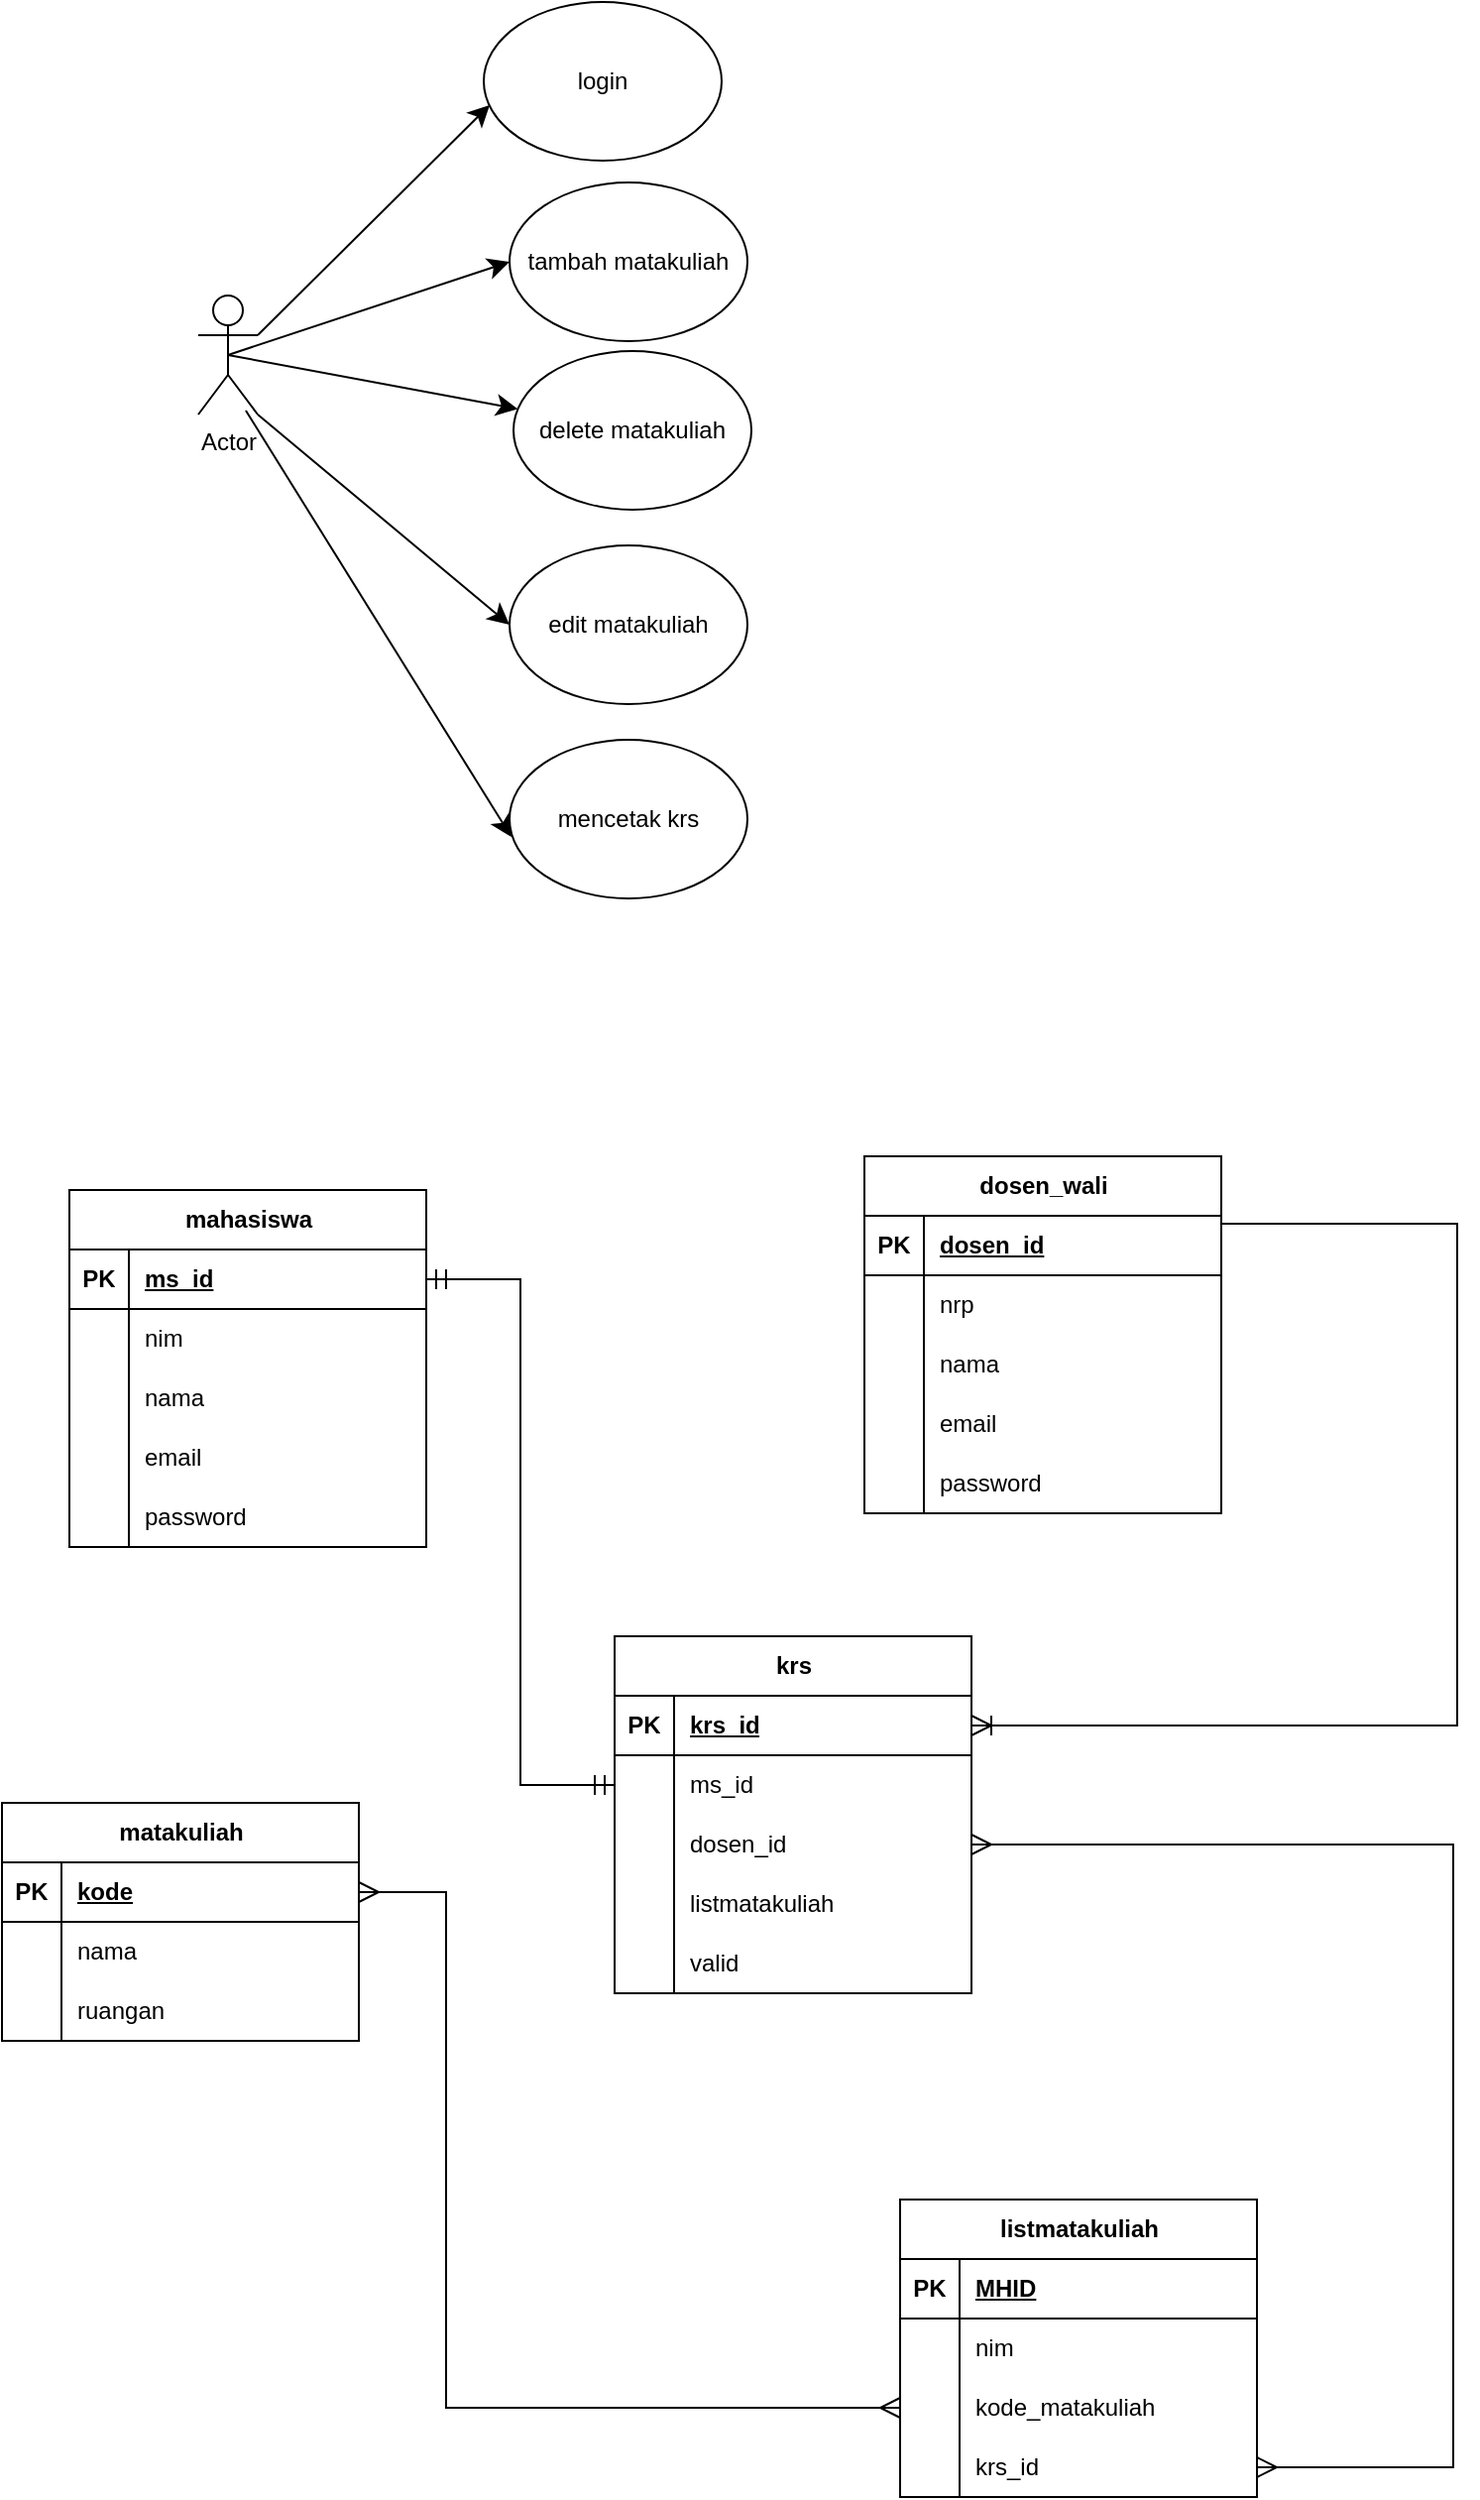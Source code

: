 <mxfile version="25.0.3">
  <diagram name="Page-1" id="zMR1uR6Ezq4-VWrQrcv6">
    <mxGraphModel dx="1403" dy="1650" grid="0" gridSize="10" guides="1" tooltips="1" connect="1" arrows="1" fold="1" page="0" pageScale="1" pageWidth="850" pageHeight="1100" math="0" shadow="0">
      <root>
        <mxCell id="0" />
        <mxCell id="1" parent="0" />
        <mxCell id="PEt-7iqWUEnWiHGqdoSB-10" style="edgeStyle=none;curved=1;rounded=0;orthogonalLoop=1;jettySize=auto;html=1;exitX=0.5;exitY=0.5;exitDx=0;exitDy=0;exitPerimeter=0;entryX=0;entryY=0.5;entryDx=0;entryDy=0;fontSize=12;startSize=8;endSize=8;" edge="1" parent="1" source="PEt-7iqWUEnWiHGqdoSB-1" target="PEt-7iqWUEnWiHGqdoSB-6">
          <mxGeometry relative="1" as="geometry" />
        </mxCell>
        <mxCell id="PEt-7iqWUEnWiHGqdoSB-13" style="edgeStyle=none;curved=1;rounded=0;orthogonalLoop=1;jettySize=auto;html=1;exitX=1;exitY=1;exitDx=0;exitDy=0;exitPerimeter=0;entryX=0;entryY=0.5;entryDx=0;entryDy=0;fontSize=12;startSize=8;endSize=8;" edge="1" parent="1" source="PEt-7iqWUEnWiHGqdoSB-1" target="PEt-7iqWUEnWiHGqdoSB-2">
          <mxGeometry relative="1" as="geometry" />
        </mxCell>
        <mxCell id="PEt-7iqWUEnWiHGqdoSB-14" style="edgeStyle=none;curved=1;rounded=0;orthogonalLoop=1;jettySize=auto;html=1;exitX=0.5;exitY=0.5;exitDx=0;exitDy=0;exitPerimeter=0;fontSize=12;startSize=8;endSize=8;" edge="1" parent="1" source="PEt-7iqWUEnWiHGqdoSB-1" target="PEt-7iqWUEnWiHGqdoSB-8">
          <mxGeometry relative="1" as="geometry" />
        </mxCell>
        <mxCell id="PEt-7iqWUEnWiHGqdoSB-1" value="Actor" style="shape=umlActor;verticalLabelPosition=bottom;verticalAlign=top;html=1;outlineConnect=0;" vertex="1" parent="1">
          <mxGeometry x="-32" y="137" width="30" height="60" as="geometry" />
        </mxCell>
        <mxCell id="PEt-7iqWUEnWiHGqdoSB-2" value="edit matakuliah" style="ellipse;whiteSpace=wrap;html=1;" vertex="1" parent="1">
          <mxGeometry x="125" y="263" width="120" height="80" as="geometry" />
        </mxCell>
        <mxCell id="PEt-7iqWUEnWiHGqdoSB-5" value="mencetak krs" style="ellipse;whiteSpace=wrap;html=1;" vertex="1" parent="1">
          <mxGeometry x="125" y="361" width="120" height="80" as="geometry" />
        </mxCell>
        <mxCell id="PEt-7iqWUEnWiHGqdoSB-6" value="tambah matakuliah" style="ellipse;whiteSpace=wrap;html=1;" vertex="1" parent="1">
          <mxGeometry x="125" y="80" width="120" height="80" as="geometry" />
        </mxCell>
        <mxCell id="PEt-7iqWUEnWiHGqdoSB-7" value="login" style="ellipse;whiteSpace=wrap;html=1;" vertex="1" parent="1">
          <mxGeometry x="112" y="-11" width="120" height="80" as="geometry" />
        </mxCell>
        <mxCell id="PEt-7iqWUEnWiHGqdoSB-8" value="delete matakuliah" style="ellipse;whiteSpace=wrap;html=1;" vertex="1" parent="1">
          <mxGeometry x="127" y="165" width="120" height="80" as="geometry" />
        </mxCell>
        <mxCell id="PEt-7iqWUEnWiHGqdoSB-9" style="edgeStyle=none;curved=1;rounded=0;orthogonalLoop=1;jettySize=auto;html=1;exitX=1;exitY=0.333;exitDx=0;exitDy=0;exitPerimeter=0;entryX=0.025;entryY=0.65;entryDx=0;entryDy=0;entryPerimeter=0;fontSize=12;startSize=8;endSize=8;" edge="1" parent="1" source="PEt-7iqWUEnWiHGqdoSB-1" target="PEt-7iqWUEnWiHGqdoSB-7">
          <mxGeometry relative="1" as="geometry" />
        </mxCell>
        <mxCell id="PEt-7iqWUEnWiHGqdoSB-11" style="edgeStyle=none;curved=1;rounded=0;orthogonalLoop=1;jettySize=auto;html=1;exitX=0.8;exitY=0.967;exitDx=0;exitDy=0;exitPerimeter=0;entryX=0.008;entryY=0.613;entryDx=0;entryDy=0;entryPerimeter=0;fontSize=12;startSize=8;endSize=8;" edge="1" parent="1" source="PEt-7iqWUEnWiHGqdoSB-1" target="PEt-7iqWUEnWiHGqdoSB-5">
          <mxGeometry relative="1" as="geometry" />
        </mxCell>
        <mxCell id="PEt-7iqWUEnWiHGqdoSB-15" value="mahasiswa" style="shape=table;startSize=30;container=1;collapsible=1;childLayout=tableLayout;fixedRows=1;rowLines=0;fontStyle=1;align=center;resizeLast=1;html=1;" vertex="1" parent="1">
          <mxGeometry x="-97" y="588" width="180" height="180" as="geometry" />
        </mxCell>
        <mxCell id="PEt-7iqWUEnWiHGqdoSB-16" value="" style="shape=tableRow;horizontal=0;startSize=0;swimlaneHead=0;swimlaneBody=0;fillColor=none;collapsible=0;dropTarget=0;points=[[0,0.5],[1,0.5]];portConstraint=eastwest;top=0;left=0;right=0;bottom=1;" vertex="1" parent="PEt-7iqWUEnWiHGqdoSB-15">
          <mxGeometry y="30" width="180" height="30" as="geometry" />
        </mxCell>
        <mxCell id="PEt-7iqWUEnWiHGqdoSB-17" value="PK" style="shape=partialRectangle;connectable=0;fillColor=none;top=0;left=0;bottom=0;right=0;fontStyle=1;overflow=hidden;whiteSpace=wrap;html=1;" vertex="1" parent="PEt-7iqWUEnWiHGqdoSB-16">
          <mxGeometry width="30" height="30" as="geometry">
            <mxRectangle width="30" height="30" as="alternateBounds" />
          </mxGeometry>
        </mxCell>
        <mxCell id="PEt-7iqWUEnWiHGqdoSB-18" value="ms_id" style="shape=partialRectangle;connectable=0;fillColor=none;top=0;left=0;bottom=0;right=0;align=left;spacingLeft=6;fontStyle=5;overflow=hidden;whiteSpace=wrap;html=1;" vertex="1" parent="PEt-7iqWUEnWiHGqdoSB-16">
          <mxGeometry x="30" width="150" height="30" as="geometry">
            <mxRectangle width="150" height="30" as="alternateBounds" />
          </mxGeometry>
        </mxCell>
        <mxCell id="PEt-7iqWUEnWiHGqdoSB-19" value="" style="shape=tableRow;horizontal=0;startSize=0;swimlaneHead=0;swimlaneBody=0;fillColor=none;collapsible=0;dropTarget=0;points=[[0,0.5],[1,0.5]];portConstraint=eastwest;top=0;left=0;right=0;bottom=0;" vertex="1" parent="PEt-7iqWUEnWiHGqdoSB-15">
          <mxGeometry y="60" width="180" height="30" as="geometry" />
        </mxCell>
        <mxCell id="PEt-7iqWUEnWiHGqdoSB-20" value="" style="shape=partialRectangle;connectable=0;fillColor=none;top=0;left=0;bottom=0;right=0;editable=1;overflow=hidden;whiteSpace=wrap;html=1;" vertex="1" parent="PEt-7iqWUEnWiHGqdoSB-19">
          <mxGeometry width="30" height="30" as="geometry">
            <mxRectangle width="30" height="30" as="alternateBounds" />
          </mxGeometry>
        </mxCell>
        <mxCell id="PEt-7iqWUEnWiHGqdoSB-21" value="nim" style="shape=partialRectangle;connectable=0;fillColor=none;top=0;left=0;bottom=0;right=0;align=left;spacingLeft=6;overflow=hidden;whiteSpace=wrap;html=1;" vertex="1" parent="PEt-7iqWUEnWiHGqdoSB-19">
          <mxGeometry x="30" width="150" height="30" as="geometry">
            <mxRectangle width="150" height="30" as="alternateBounds" />
          </mxGeometry>
        </mxCell>
        <mxCell id="PEt-7iqWUEnWiHGqdoSB-22" value="" style="shape=tableRow;horizontal=0;startSize=0;swimlaneHead=0;swimlaneBody=0;fillColor=none;collapsible=0;dropTarget=0;points=[[0,0.5],[1,0.5]];portConstraint=eastwest;top=0;left=0;right=0;bottom=0;" vertex="1" parent="PEt-7iqWUEnWiHGqdoSB-15">
          <mxGeometry y="90" width="180" height="30" as="geometry" />
        </mxCell>
        <mxCell id="PEt-7iqWUEnWiHGqdoSB-23" value="" style="shape=partialRectangle;connectable=0;fillColor=none;top=0;left=0;bottom=0;right=0;editable=1;overflow=hidden;whiteSpace=wrap;html=1;" vertex="1" parent="PEt-7iqWUEnWiHGqdoSB-22">
          <mxGeometry width="30" height="30" as="geometry">
            <mxRectangle width="30" height="30" as="alternateBounds" />
          </mxGeometry>
        </mxCell>
        <mxCell id="PEt-7iqWUEnWiHGqdoSB-24" value="nama" style="shape=partialRectangle;connectable=0;fillColor=none;top=0;left=0;bottom=0;right=0;align=left;spacingLeft=6;overflow=hidden;whiteSpace=wrap;html=1;" vertex="1" parent="PEt-7iqWUEnWiHGqdoSB-22">
          <mxGeometry x="30" width="150" height="30" as="geometry">
            <mxRectangle width="150" height="30" as="alternateBounds" />
          </mxGeometry>
        </mxCell>
        <mxCell id="PEt-7iqWUEnWiHGqdoSB-25" value="" style="shape=tableRow;horizontal=0;startSize=0;swimlaneHead=0;swimlaneBody=0;fillColor=none;collapsible=0;dropTarget=0;points=[[0,0.5],[1,0.5]];portConstraint=eastwest;top=0;left=0;right=0;bottom=0;" vertex="1" parent="PEt-7iqWUEnWiHGqdoSB-15">
          <mxGeometry y="120" width="180" height="30" as="geometry" />
        </mxCell>
        <mxCell id="PEt-7iqWUEnWiHGqdoSB-26" value="" style="shape=partialRectangle;connectable=0;fillColor=none;top=0;left=0;bottom=0;right=0;editable=1;overflow=hidden;whiteSpace=wrap;html=1;" vertex="1" parent="PEt-7iqWUEnWiHGqdoSB-25">
          <mxGeometry width="30" height="30" as="geometry">
            <mxRectangle width="30" height="30" as="alternateBounds" />
          </mxGeometry>
        </mxCell>
        <mxCell id="PEt-7iqWUEnWiHGqdoSB-27" value="email" style="shape=partialRectangle;connectable=0;fillColor=none;top=0;left=0;bottom=0;right=0;align=left;spacingLeft=6;overflow=hidden;whiteSpace=wrap;html=1;" vertex="1" parent="PEt-7iqWUEnWiHGqdoSB-25">
          <mxGeometry x="30" width="150" height="30" as="geometry">
            <mxRectangle width="150" height="30" as="alternateBounds" />
          </mxGeometry>
        </mxCell>
        <mxCell id="PEt-7iqWUEnWiHGqdoSB-42" value="" style="shape=tableRow;horizontal=0;startSize=0;swimlaneHead=0;swimlaneBody=0;fillColor=none;collapsible=0;dropTarget=0;points=[[0,0.5],[1,0.5]];portConstraint=eastwest;top=0;left=0;right=0;bottom=0;" vertex="1" parent="PEt-7iqWUEnWiHGqdoSB-15">
          <mxGeometry y="150" width="180" height="30" as="geometry" />
        </mxCell>
        <mxCell id="PEt-7iqWUEnWiHGqdoSB-43" value="" style="shape=partialRectangle;connectable=0;fillColor=none;top=0;left=0;bottom=0;right=0;editable=1;overflow=hidden;whiteSpace=wrap;html=1;" vertex="1" parent="PEt-7iqWUEnWiHGqdoSB-42">
          <mxGeometry width="30" height="30" as="geometry">
            <mxRectangle width="30" height="30" as="alternateBounds" />
          </mxGeometry>
        </mxCell>
        <mxCell id="PEt-7iqWUEnWiHGqdoSB-44" value="password" style="shape=partialRectangle;connectable=0;fillColor=none;top=0;left=0;bottom=0;right=0;align=left;spacingLeft=6;overflow=hidden;whiteSpace=wrap;html=1;" vertex="1" parent="PEt-7iqWUEnWiHGqdoSB-42">
          <mxGeometry x="30" width="150" height="30" as="geometry">
            <mxRectangle width="150" height="30" as="alternateBounds" />
          </mxGeometry>
        </mxCell>
        <mxCell id="PEt-7iqWUEnWiHGqdoSB-45" value="dosen_wali" style="shape=table;startSize=30;container=1;collapsible=1;childLayout=tableLayout;fixedRows=1;rowLines=0;fontStyle=1;align=center;resizeLast=1;html=1;" vertex="1" parent="1">
          <mxGeometry x="304" y="571" width="180" height="180" as="geometry" />
        </mxCell>
        <mxCell id="PEt-7iqWUEnWiHGqdoSB-46" value="" style="shape=tableRow;horizontal=0;startSize=0;swimlaneHead=0;swimlaneBody=0;fillColor=none;collapsible=0;dropTarget=0;points=[[0,0.5],[1,0.5]];portConstraint=eastwest;top=0;left=0;right=0;bottom=1;" vertex="1" parent="PEt-7iqWUEnWiHGqdoSB-45">
          <mxGeometry y="30" width="180" height="30" as="geometry" />
        </mxCell>
        <mxCell id="PEt-7iqWUEnWiHGqdoSB-47" value="PK" style="shape=partialRectangle;connectable=0;fillColor=none;top=0;left=0;bottom=0;right=0;fontStyle=1;overflow=hidden;whiteSpace=wrap;html=1;" vertex="1" parent="PEt-7iqWUEnWiHGqdoSB-46">
          <mxGeometry width="30" height="30" as="geometry">
            <mxRectangle width="30" height="30" as="alternateBounds" />
          </mxGeometry>
        </mxCell>
        <mxCell id="PEt-7iqWUEnWiHGqdoSB-48" value="dosen_id" style="shape=partialRectangle;connectable=0;fillColor=none;top=0;left=0;bottom=0;right=0;align=left;spacingLeft=6;fontStyle=5;overflow=hidden;whiteSpace=wrap;html=1;" vertex="1" parent="PEt-7iqWUEnWiHGqdoSB-46">
          <mxGeometry x="30" width="150" height="30" as="geometry">
            <mxRectangle width="150" height="30" as="alternateBounds" />
          </mxGeometry>
        </mxCell>
        <mxCell id="PEt-7iqWUEnWiHGqdoSB-49" value="" style="shape=tableRow;horizontal=0;startSize=0;swimlaneHead=0;swimlaneBody=0;fillColor=none;collapsible=0;dropTarget=0;points=[[0,0.5],[1,0.5]];portConstraint=eastwest;top=0;left=0;right=0;bottom=0;" vertex="1" parent="PEt-7iqWUEnWiHGqdoSB-45">
          <mxGeometry y="60" width="180" height="30" as="geometry" />
        </mxCell>
        <mxCell id="PEt-7iqWUEnWiHGqdoSB-50" value="" style="shape=partialRectangle;connectable=0;fillColor=none;top=0;left=0;bottom=0;right=0;editable=1;overflow=hidden;whiteSpace=wrap;html=1;" vertex="1" parent="PEt-7iqWUEnWiHGqdoSB-49">
          <mxGeometry width="30" height="30" as="geometry">
            <mxRectangle width="30" height="30" as="alternateBounds" />
          </mxGeometry>
        </mxCell>
        <mxCell id="PEt-7iqWUEnWiHGqdoSB-51" value="nrp" style="shape=partialRectangle;connectable=0;fillColor=none;top=0;left=0;bottom=0;right=0;align=left;spacingLeft=6;overflow=hidden;whiteSpace=wrap;html=1;" vertex="1" parent="PEt-7iqWUEnWiHGqdoSB-49">
          <mxGeometry x="30" width="150" height="30" as="geometry">
            <mxRectangle width="150" height="30" as="alternateBounds" />
          </mxGeometry>
        </mxCell>
        <mxCell id="PEt-7iqWUEnWiHGqdoSB-52" value="" style="shape=tableRow;horizontal=0;startSize=0;swimlaneHead=0;swimlaneBody=0;fillColor=none;collapsible=0;dropTarget=0;points=[[0,0.5],[1,0.5]];portConstraint=eastwest;top=0;left=0;right=0;bottom=0;" vertex="1" parent="PEt-7iqWUEnWiHGqdoSB-45">
          <mxGeometry y="90" width="180" height="30" as="geometry" />
        </mxCell>
        <mxCell id="PEt-7iqWUEnWiHGqdoSB-53" value="" style="shape=partialRectangle;connectable=0;fillColor=none;top=0;left=0;bottom=0;right=0;editable=1;overflow=hidden;whiteSpace=wrap;html=1;" vertex="1" parent="PEt-7iqWUEnWiHGqdoSB-52">
          <mxGeometry width="30" height="30" as="geometry">
            <mxRectangle width="30" height="30" as="alternateBounds" />
          </mxGeometry>
        </mxCell>
        <mxCell id="PEt-7iqWUEnWiHGqdoSB-54" value="nama" style="shape=partialRectangle;connectable=0;fillColor=none;top=0;left=0;bottom=0;right=0;align=left;spacingLeft=6;overflow=hidden;whiteSpace=wrap;html=1;" vertex="1" parent="PEt-7iqWUEnWiHGqdoSB-52">
          <mxGeometry x="30" width="150" height="30" as="geometry">
            <mxRectangle width="150" height="30" as="alternateBounds" />
          </mxGeometry>
        </mxCell>
        <mxCell id="PEt-7iqWUEnWiHGqdoSB-55" value="" style="shape=tableRow;horizontal=0;startSize=0;swimlaneHead=0;swimlaneBody=0;fillColor=none;collapsible=0;dropTarget=0;points=[[0,0.5],[1,0.5]];portConstraint=eastwest;top=0;left=0;right=0;bottom=0;" vertex="1" parent="PEt-7iqWUEnWiHGqdoSB-45">
          <mxGeometry y="120" width="180" height="30" as="geometry" />
        </mxCell>
        <mxCell id="PEt-7iqWUEnWiHGqdoSB-56" value="" style="shape=partialRectangle;connectable=0;fillColor=none;top=0;left=0;bottom=0;right=0;editable=1;overflow=hidden;whiteSpace=wrap;html=1;" vertex="1" parent="PEt-7iqWUEnWiHGqdoSB-55">
          <mxGeometry width="30" height="30" as="geometry">
            <mxRectangle width="30" height="30" as="alternateBounds" />
          </mxGeometry>
        </mxCell>
        <mxCell id="PEt-7iqWUEnWiHGqdoSB-57" value="email" style="shape=partialRectangle;connectable=0;fillColor=none;top=0;left=0;bottom=0;right=0;align=left;spacingLeft=6;overflow=hidden;whiteSpace=wrap;html=1;" vertex="1" parent="PEt-7iqWUEnWiHGqdoSB-55">
          <mxGeometry x="30" width="150" height="30" as="geometry">
            <mxRectangle width="150" height="30" as="alternateBounds" />
          </mxGeometry>
        </mxCell>
        <mxCell id="PEt-7iqWUEnWiHGqdoSB-58" value="" style="shape=tableRow;horizontal=0;startSize=0;swimlaneHead=0;swimlaneBody=0;fillColor=none;collapsible=0;dropTarget=0;points=[[0,0.5],[1,0.5]];portConstraint=eastwest;top=0;left=0;right=0;bottom=0;" vertex="1" parent="PEt-7iqWUEnWiHGqdoSB-45">
          <mxGeometry y="150" width="180" height="30" as="geometry" />
        </mxCell>
        <mxCell id="PEt-7iqWUEnWiHGqdoSB-59" value="" style="shape=partialRectangle;connectable=0;fillColor=none;top=0;left=0;bottom=0;right=0;editable=1;overflow=hidden;whiteSpace=wrap;html=1;" vertex="1" parent="PEt-7iqWUEnWiHGqdoSB-58">
          <mxGeometry width="30" height="30" as="geometry">
            <mxRectangle width="30" height="30" as="alternateBounds" />
          </mxGeometry>
        </mxCell>
        <mxCell id="PEt-7iqWUEnWiHGqdoSB-60" value="password" style="shape=partialRectangle;connectable=0;fillColor=none;top=0;left=0;bottom=0;right=0;align=left;spacingLeft=6;overflow=hidden;whiteSpace=wrap;html=1;" vertex="1" parent="PEt-7iqWUEnWiHGqdoSB-58">
          <mxGeometry x="30" width="150" height="30" as="geometry">
            <mxRectangle width="150" height="30" as="alternateBounds" />
          </mxGeometry>
        </mxCell>
        <mxCell id="PEt-7iqWUEnWiHGqdoSB-61" value="matakuliah" style="shape=table;startSize=30;container=1;collapsible=1;childLayout=tableLayout;fixedRows=1;rowLines=0;fontStyle=1;align=center;resizeLast=1;html=1;" vertex="1" parent="1">
          <mxGeometry x="-131" y="897" width="180" height="120" as="geometry" />
        </mxCell>
        <mxCell id="PEt-7iqWUEnWiHGqdoSB-62" value="" style="shape=tableRow;horizontal=0;startSize=0;swimlaneHead=0;swimlaneBody=0;fillColor=none;collapsible=0;dropTarget=0;points=[[0,0.5],[1,0.5]];portConstraint=eastwest;top=0;left=0;right=0;bottom=1;" vertex="1" parent="PEt-7iqWUEnWiHGqdoSB-61">
          <mxGeometry y="30" width="180" height="30" as="geometry" />
        </mxCell>
        <mxCell id="PEt-7iqWUEnWiHGqdoSB-63" value="PK" style="shape=partialRectangle;connectable=0;fillColor=none;top=0;left=0;bottom=0;right=0;fontStyle=1;overflow=hidden;whiteSpace=wrap;html=1;" vertex="1" parent="PEt-7iqWUEnWiHGqdoSB-62">
          <mxGeometry width="30" height="30" as="geometry">
            <mxRectangle width="30" height="30" as="alternateBounds" />
          </mxGeometry>
        </mxCell>
        <mxCell id="PEt-7iqWUEnWiHGqdoSB-64" value="kode" style="shape=partialRectangle;connectable=0;fillColor=none;top=0;left=0;bottom=0;right=0;align=left;spacingLeft=6;fontStyle=5;overflow=hidden;whiteSpace=wrap;html=1;" vertex="1" parent="PEt-7iqWUEnWiHGqdoSB-62">
          <mxGeometry x="30" width="150" height="30" as="geometry">
            <mxRectangle width="150" height="30" as="alternateBounds" />
          </mxGeometry>
        </mxCell>
        <mxCell id="PEt-7iqWUEnWiHGqdoSB-65" value="" style="shape=tableRow;horizontal=0;startSize=0;swimlaneHead=0;swimlaneBody=0;fillColor=none;collapsible=0;dropTarget=0;points=[[0,0.5],[1,0.5]];portConstraint=eastwest;top=0;left=0;right=0;bottom=0;" vertex="1" parent="PEt-7iqWUEnWiHGqdoSB-61">
          <mxGeometry y="60" width="180" height="30" as="geometry" />
        </mxCell>
        <mxCell id="PEt-7iqWUEnWiHGqdoSB-66" value="" style="shape=partialRectangle;connectable=0;fillColor=none;top=0;left=0;bottom=0;right=0;editable=1;overflow=hidden;whiteSpace=wrap;html=1;" vertex="1" parent="PEt-7iqWUEnWiHGqdoSB-65">
          <mxGeometry width="30" height="30" as="geometry">
            <mxRectangle width="30" height="30" as="alternateBounds" />
          </mxGeometry>
        </mxCell>
        <mxCell id="PEt-7iqWUEnWiHGqdoSB-67" value="nama" style="shape=partialRectangle;connectable=0;fillColor=none;top=0;left=0;bottom=0;right=0;align=left;spacingLeft=6;overflow=hidden;whiteSpace=wrap;html=1;" vertex="1" parent="PEt-7iqWUEnWiHGqdoSB-65">
          <mxGeometry x="30" width="150" height="30" as="geometry">
            <mxRectangle width="150" height="30" as="alternateBounds" />
          </mxGeometry>
        </mxCell>
        <mxCell id="PEt-7iqWUEnWiHGqdoSB-68" value="" style="shape=tableRow;horizontal=0;startSize=0;swimlaneHead=0;swimlaneBody=0;fillColor=none;collapsible=0;dropTarget=0;points=[[0,0.5],[1,0.5]];portConstraint=eastwest;top=0;left=0;right=0;bottom=0;" vertex="1" parent="PEt-7iqWUEnWiHGqdoSB-61">
          <mxGeometry y="90" width="180" height="30" as="geometry" />
        </mxCell>
        <mxCell id="PEt-7iqWUEnWiHGqdoSB-69" value="" style="shape=partialRectangle;connectable=0;fillColor=none;top=0;left=0;bottom=0;right=0;editable=1;overflow=hidden;whiteSpace=wrap;html=1;" vertex="1" parent="PEt-7iqWUEnWiHGqdoSB-68">
          <mxGeometry width="30" height="30" as="geometry">
            <mxRectangle width="30" height="30" as="alternateBounds" />
          </mxGeometry>
        </mxCell>
        <mxCell id="PEt-7iqWUEnWiHGqdoSB-70" value="ruangan" style="shape=partialRectangle;connectable=0;fillColor=none;top=0;left=0;bottom=0;right=0;align=left;spacingLeft=6;overflow=hidden;whiteSpace=wrap;html=1;" vertex="1" parent="PEt-7iqWUEnWiHGqdoSB-68">
          <mxGeometry x="30" width="150" height="30" as="geometry">
            <mxRectangle width="150" height="30" as="alternateBounds" />
          </mxGeometry>
        </mxCell>
        <mxCell id="PEt-7iqWUEnWiHGqdoSB-77" value="krs" style="shape=table;startSize=30;container=1;collapsible=1;childLayout=tableLayout;fixedRows=1;rowLines=0;fontStyle=1;align=center;resizeLast=1;html=1;" vertex="1" parent="1">
          <mxGeometry x="178" y="813" width="180" height="180" as="geometry" />
        </mxCell>
        <mxCell id="PEt-7iqWUEnWiHGqdoSB-78" value="" style="shape=tableRow;horizontal=0;startSize=0;swimlaneHead=0;swimlaneBody=0;fillColor=none;collapsible=0;dropTarget=0;points=[[0,0.5],[1,0.5]];portConstraint=eastwest;top=0;left=0;right=0;bottom=1;" vertex="1" parent="PEt-7iqWUEnWiHGqdoSB-77">
          <mxGeometry y="30" width="180" height="30" as="geometry" />
        </mxCell>
        <mxCell id="PEt-7iqWUEnWiHGqdoSB-79" value="PK" style="shape=partialRectangle;connectable=0;fillColor=none;top=0;left=0;bottom=0;right=0;fontStyle=1;overflow=hidden;whiteSpace=wrap;html=1;" vertex="1" parent="PEt-7iqWUEnWiHGqdoSB-78">
          <mxGeometry width="30" height="30" as="geometry">
            <mxRectangle width="30" height="30" as="alternateBounds" />
          </mxGeometry>
        </mxCell>
        <mxCell id="PEt-7iqWUEnWiHGqdoSB-80" value="krs_id" style="shape=partialRectangle;connectable=0;fillColor=none;top=0;left=0;bottom=0;right=0;align=left;spacingLeft=6;fontStyle=5;overflow=hidden;whiteSpace=wrap;html=1;" vertex="1" parent="PEt-7iqWUEnWiHGqdoSB-78">
          <mxGeometry x="30" width="150" height="30" as="geometry">
            <mxRectangle width="150" height="30" as="alternateBounds" />
          </mxGeometry>
        </mxCell>
        <mxCell id="PEt-7iqWUEnWiHGqdoSB-81" value="" style="shape=tableRow;horizontal=0;startSize=0;swimlaneHead=0;swimlaneBody=0;fillColor=none;collapsible=0;dropTarget=0;points=[[0,0.5],[1,0.5]];portConstraint=eastwest;top=0;left=0;right=0;bottom=0;" vertex="1" parent="PEt-7iqWUEnWiHGqdoSB-77">
          <mxGeometry y="60" width="180" height="30" as="geometry" />
        </mxCell>
        <mxCell id="PEt-7iqWUEnWiHGqdoSB-82" value="" style="shape=partialRectangle;connectable=0;fillColor=none;top=0;left=0;bottom=0;right=0;editable=1;overflow=hidden;whiteSpace=wrap;html=1;" vertex="1" parent="PEt-7iqWUEnWiHGqdoSB-81">
          <mxGeometry width="30" height="30" as="geometry">
            <mxRectangle width="30" height="30" as="alternateBounds" />
          </mxGeometry>
        </mxCell>
        <mxCell id="PEt-7iqWUEnWiHGqdoSB-83" value="ms_id" style="shape=partialRectangle;connectable=0;fillColor=none;top=0;left=0;bottom=0;right=0;align=left;spacingLeft=6;overflow=hidden;whiteSpace=wrap;html=1;" vertex="1" parent="PEt-7iqWUEnWiHGqdoSB-81">
          <mxGeometry x="30" width="150" height="30" as="geometry">
            <mxRectangle width="150" height="30" as="alternateBounds" />
          </mxGeometry>
        </mxCell>
        <mxCell id="PEt-7iqWUEnWiHGqdoSB-84" value="" style="shape=tableRow;horizontal=0;startSize=0;swimlaneHead=0;swimlaneBody=0;fillColor=none;collapsible=0;dropTarget=0;points=[[0,0.5],[1,0.5]];portConstraint=eastwest;top=0;left=0;right=0;bottom=0;" vertex="1" parent="PEt-7iqWUEnWiHGqdoSB-77">
          <mxGeometry y="90" width="180" height="30" as="geometry" />
        </mxCell>
        <mxCell id="PEt-7iqWUEnWiHGqdoSB-85" value="" style="shape=partialRectangle;connectable=0;fillColor=none;top=0;left=0;bottom=0;right=0;editable=1;overflow=hidden;whiteSpace=wrap;html=1;" vertex="1" parent="PEt-7iqWUEnWiHGqdoSB-84">
          <mxGeometry width="30" height="30" as="geometry">
            <mxRectangle width="30" height="30" as="alternateBounds" />
          </mxGeometry>
        </mxCell>
        <mxCell id="PEt-7iqWUEnWiHGqdoSB-86" value="dosen_id" style="shape=partialRectangle;connectable=0;fillColor=none;top=0;left=0;bottom=0;right=0;align=left;spacingLeft=6;overflow=hidden;whiteSpace=wrap;html=1;" vertex="1" parent="PEt-7iqWUEnWiHGqdoSB-84">
          <mxGeometry x="30" width="150" height="30" as="geometry">
            <mxRectangle width="150" height="30" as="alternateBounds" />
          </mxGeometry>
        </mxCell>
        <mxCell id="PEt-7iqWUEnWiHGqdoSB-87" value="" style="shape=tableRow;horizontal=0;startSize=0;swimlaneHead=0;swimlaneBody=0;fillColor=none;collapsible=0;dropTarget=0;points=[[0,0.5],[1,0.5]];portConstraint=eastwest;top=0;left=0;right=0;bottom=0;" vertex="1" parent="PEt-7iqWUEnWiHGqdoSB-77">
          <mxGeometry y="120" width="180" height="30" as="geometry" />
        </mxCell>
        <mxCell id="PEt-7iqWUEnWiHGqdoSB-88" value="" style="shape=partialRectangle;connectable=0;fillColor=none;top=0;left=0;bottom=0;right=0;editable=1;overflow=hidden;whiteSpace=wrap;html=1;" vertex="1" parent="PEt-7iqWUEnWiHGqdoSB-87">
          <mxGeometry width="30" height="30" as="geometry">
            <mxRectangle width="30" height="30" as="alternateBounds" />
          </mxGeometry>
        </mxCell>
        <mxCell id="PEt-7iqWUEnWiHGqdoSB-89" value="listmatakuliah" style="shape=partialRectangle;connectable=0;fillColor=none;top=0;left=0;bottom=0;right=0;align=left;spacingLeft=6;overflow=hidden;whiteSpace=wrap;html=1;" vertex="1" parent="PEt-7iqWUEnWiHGqdoSB-87">
          <mxGeometry x="30" width="150" height="30" as="geometry">
            <mxRectangle width="150" height="30" as="alternateBounds" />
          </mxGeometry>
        </mxCell>
        <mxCell id="PEt-7iqWUEnWiHGqdoSB-90" value="" style="shape=tableRow;horizontal=0;startSize=0;swimlaneHead=0;swimlaneBody=0;fillColor=none;collapsible=0;dropTarget=0;points=[[0,0.5],[1,0.5]];portConstraint=eastwest;top=0;left=0;right=0;bottom=0;" vertex="1" parent="PEt-7iqWUEnWiHGqdoSB-77">
          <mxGeometry y="150" width="180" height="30" as="geometry" />
        </mxCell>
        <mxCell id="PEt-7iqWUEnWiHGqdoSB-91" value="" style="shape=partialRectangle;connectable=0;fillColor=none;top=0;left=0;bottom=0;right=0;editable=1;overflow=hidden;whiteSpace=wrap;html=1;" vertex="1" parent="PEt-7iqWUEnWiHGqdoSB-90">
          <mxGeometry width="30" height="30" as="geometry">
            <mxRectangle width="30" height="30" as="alternateBounds" />
          </mxGeometry>
        </mxCell>
        <mxCell id="PEt-7iqWUEnWiHGqdoSB-92" value="valid" style="shape=partialRectangle;connectable=0;fillColor=none;top=0;left=0;bottom=0;right=0;align=left;spacingLeft=6;overflow=hidden;whiteSpace=wrap;html=1;" vertex="1" parent="PEt-7iqWUEnWiHGqdoSB-90">
          <mxGeometry x="30" width="150" height="30" as="geometry">
            <mxRectangle width="150" height="30" as="alternateBounds" />
          </mxGeometry>
        </mxCell>
        <mxCell id="PEt-7iqWUEnWiHGqdoSB-94" value="" style="edgeStyle=elbowEdgeStyle;fontSize=12;html=1;endArrow=ERmandOne;startArrow=ERmandOne;rounded=0;startSize=8;endSize=8;exitX=1;exitY=0.5;exitDx=0;exitDy=0;entryX=0;entryY=0.5;entryDx=0;entryDy=0;" edge="1" parent="1" source="PEt-7iqWUEnWiHGqdoSB-16" target="PEt-7iqWUEnWiHGqdoSB-81">
          <mxGeometry width="100" height="100" relative="1" as="geometry">
            <mxPoint x="150" y="620" as="sourcePoint" />
            <mxPoint x="250" y="520" as="targetPoint" />
          </mxGeometry>
        </mxCell>
        <mxCell id="PEt-7iqWUEnWiHGqdoSB-95" value="" style="edgeStyle=orthogonalEdgeStyle;fontSize=12;html=1;endArrow=ERoneToMany;rounded=0;startSize=8;endSize=8;exitX=1;exitY=0.5;exitDx=0;exitDy=0;entryX=1;entryY=0.5;entryDx=0;entryDy=0;" edge="1" parent="1" source="PEt-7iqWUEnWiHGqdoSB-46" target="PEt-7iqWUEnWiHGqdoSB-78">
          <mxGeometry width="100" height="100" relative="1" as="geometry">
            <mxPoint x="150" y="620" as="sourcePoint" />
            <mxPoint x="453" y="846" as="targetPoint" />
            <Array as="points">
              <mxPoint x="484" y="605" />
              <mxPoint x="603" y="605" />
              <mxPoint x="603" y="858" />
            </Array>
          </mxGeometry>
        </mxCell>
        <mxCell id="PEt-7iqWUEnWiHGqdoSB-96" value="listmatakuliah" style="shape=table;startSize=30;container=1;collapsible=1;childLayout=tableLayout;fixedRows=1;rowLines=0;fontStyle=1;align=center;resizeLast=1;html=1;" vertex="1" parent="1">
          <mxGeometry x="322" y="1097" width="180" height="150" as="geometry" />
        </mxCell>
        <mxCell id="PEt-7iqWUEnWiHGqdoSB-97" value="" style="shape=tableRow;horizontal=0;startSize=0;swimlaneHead=0;swimlaneBody=0;fillColor=none;collapsible=0;dropTarget=0;points=[[0,0.5],[1,0.5]];portConstraint=eastwest;top=0;left=0;right=0;bottom=1;" vertex="1" parent="PEt-7iqWUEnWiHGqdoSB-96">
          <mxGeometry y="30" width="180" height="30" as="geometry" />
        </mxCell>
        <mxCell id="PEt-7iqWUEnWiHGqdoSB-98" value="PK" style="shape=partialRectangle;connectable=0;fillColor=none;top=0;left=0;bottom=0;right=0;fontStyle=1;overflow=hidden;whiteSpace=wrap;html=1;" vertex="1" parent="PEt-7iqWUEnWiHGqdoSB-97">
          <mxGeometry width="30" height="30" as="geometry">
            <mxRectangle width="30" height="30" as="alternateBounds" />
          </mxGeometry>
        </mxCell>
        <mxCell id="PEt-7iqWUEnWiHGqdoSB-99" value="MHID" style="shape=partialRectangle;connectable=0;fillColor=none;top=0;left=0;bottom=0;right=0;align=left;spacingLeft=6;fontStyle=5;overflow=hidden;whiteSpace=wrap;html=1;" vertex="1" parent="PEt-7iqWUEnWiHGqdoSB-97">
          <mxGeometry x="30" width="150" height="30" as="geometry">
            <mxRectangle width="150" height="30" as="alternateBounds" />
          </mxGeometry>
        </mxCell>
        <mxCell id="PEt-7iqWUEnWiHGqdoSB-100" value="" style="shape=tableRow;horizontal=0;startSize=0;swimlaneHead=0;swimlaneBody=0;fillColor=none;collapsible=0;dropTarget=0;points=[[0,0.5],[1,0.5]];portConstraint=eastwest;top=0;left=0;right=0;bottom=0;" vertex="1" parent="PEt-7iqWUEnWiHGqdoSB-96">
          <mxGeometry y="60" width="180" height="30" as="geometry" />
        </mxCell>
        <mxCell id="PEt-7iqWUEnWiHGqdoSB-101" value="" style="shape=partialRectangle;connectable=0;fillColor=none;top=0;left=0;bottom=0;right=0;editable=1;overflow=hidden;whiteSpace=wrap;html=1;" vertex="1" parent="PEt-7iqWUEnWiHGqdoSB-100">
          <mxGeometry width="30" height="30" as="geometry">
            <mxRectangle width="30" height="30" as="alternateBounds" />
          </mxGeometry>
        </mxCell>
        <mxCell id="PEt-7iqWUEnWiHGqdoSB-102" value="nim" style="shape=partialRectangle;connectable=0;fillColor=none;top=0;left=0;bottom=0;right=0;align=left;spacingLeft=6;overflow=hidden;whiteSpace=wrap;html=1;" vertex="1" parent="PEt-7iqWUEnWiHGqdoSB-100">
          <mxGeometry x="30" width="150" height="30" as="geometry">
            <mxRectangle width="150" height="30" as="alternateBounds" />
          </mxGeometry>
        </mxCell>
        <mxCell id="PEt-7iqWUEnWiHGqdoSB-103" value="" style="shape=tableRow;horizontal=0;startSize=0;swimlaneHead=0;swimlaneBody=0;fillColor=none;collapsible=0;dropTarget=0;points=[[0,0.5],[1,0.5]];portConstraint=eastwest;top=0;left=0;right=0;bottom=0;" vertex="1" parent="PEt-7iqWUEnWiHGqdoSB-96">
          <mxGeometry y="90" width="180" height="30" as="geometry" />
        </mxCell>
        <mxCell id="PEt-7iqWUEnWiHGqdoSB-104" value="" style="shape=partialRectangle;connectable=0;fillColor=none;top=0;left=0;bottom=0;right=0;editable=1;overflow=hidden;whiteSpace=wrap;html=1;" vertex="1" parent="PEt-7iqWUEnWiHGqdoSB-103">
          <mxGeometry width="30" height="30" as="geometry">
            <mxRectangle width="30" height="30" as="alternateBounds" />
          </mxGeometry>
        </mxCell>
        <mxCell id="PEt-7iqWUEnWiHGqdoSB-105" value="kode_matakuliah" style="shape=partialRectangle;connectable=0;fillColor=none;top=0;left=0;bottom=0;right=0;align=left;spacingLeft=6;overflow=hidden;whiteSpace=wrap;html=1;" vertex="1" parent="PEt-7iqWUEnWiHGqdoSB-103">
          <mxGeometry x="30" width="150" height="30" as="geometry">
            <mxRectangle width="150" height="30" as="alternateBounds" />
          </mxGeometry>
        </mxCell>
        <mxCell id="PEt-7iqWUEnWiHGqdoSB-109" value="" style="shape=tableRow;horizontal=0;startSize=0;swimlaneHead=0;swimlaneBody=0;fillColor=none;collapsible=0;dropTarget=0;points=[[0,0.5],[1,0.5]];portConstraint=eastwest;top=0;left=0;right=0;bottom=0;" vertex="1" parent="PEt-7iqWUEnWiHGqdoSB-96">
          <mxGeometry y="120" width="180" height="30" as="geometry" />
        </mxCell>
        <mxCell id="PEt-7iqWUEnWiHGqdoSB-110" value="" style="shape=partialRectangle;connectable=0;fillColor=none;top=0;left=0;bottom=0;right=0;editable=1;overflow=hidden;whiteSpace=wrap;html=1;" vertex="1" parent="PEt-7iqWUEnWiHGqdoSB-109">
          <mxGeometry width="30" height="30" as="geometry">
            <mxRectangle width="30" height="30" as="alternateBounds" />
          </mxGeometry>
        </mxCell>
        <mxCell id="PEt-7iqWUEnWiHGqdoSB-111" value="krs_id" style="shape=partialRectangle;connectable=0;fillColor=none;top=0;left=0;bottom=0;right=0;align=left;spacingLeft=6;overflow=hidden;whiteSpace=wrap;html=1;" vertex="1" parent="PEt-7iqWUEnWiHGqdoSB-109">
          <mxGeometry x="30" width="150" height="30" as="geometry">
            <mxRectangle width="150" height="30" as="alternateBounds" />
          </mxGeometry>
        </mxCell>
        <mxCell id="PEt-7iqWUEnWiHGqdoSB-114" value="" style="edgeStyle=elbowEdgeStyle;fontSize=12;html=1;endArrow=ERmany;startArrow=ERmany;rounded=0;startSize=8;endSize=8;exitX=1;exitY=0.5;exitDx=0;exitDy=0;entryX=0;entryY=0.5;entryDx=0;entryDy=0;" edge="1" parent="1" source="PEt-7iqWUEnWiHGqdoSB-62" target="PEt-7iqWUEnWiHGqdoSB-103">
          <mxGeometry width="100" height="100" relative="1" as="geometry">
            <mxPoint x="150" y="877" as="sourcePoint" />
            <mxPoint x="250" y="777" as="targetPoint" />
            <Array as="points">
              <mxPoint x="93" y="1111" />
            </Array>
          </mxGeometry>
        </mxCell>
        <mxCell id="PEt-7iqWUEnWiHGqdoSB-115" value="" style="edgeStyle=elbowEdgeStyle;fontSize=12;html=1;endArrow=ERmany;startArrow=ERmany;rounded=0;startSize=8;endSize=8;exitX=1;exitY=0.5;exitDx=0;exitDy=0;entryX=1;entryY=0.5;entryDx=0;entryDy=0;" edge="1" parent="1" source="PEt-7iqWUEnWiHGqdoSB-84" target="PEt-7iqWUEnWiHGqdoSB-109">
          <mxGeometry width="100" height="100" relative="1" as="geometry">
            <mxPoint x="97" y="918" as="sourcePoint" />
            <mxPoint x="172" y="1143" as="targetPoint" />
            <Array as="points">
              <mxPoint x="601" y="1084" />
            </Array>
          </mxGeometry>
        </mxCell>
      </root>
    </mxGraphModel>
  </diagram>
</mxfile>
